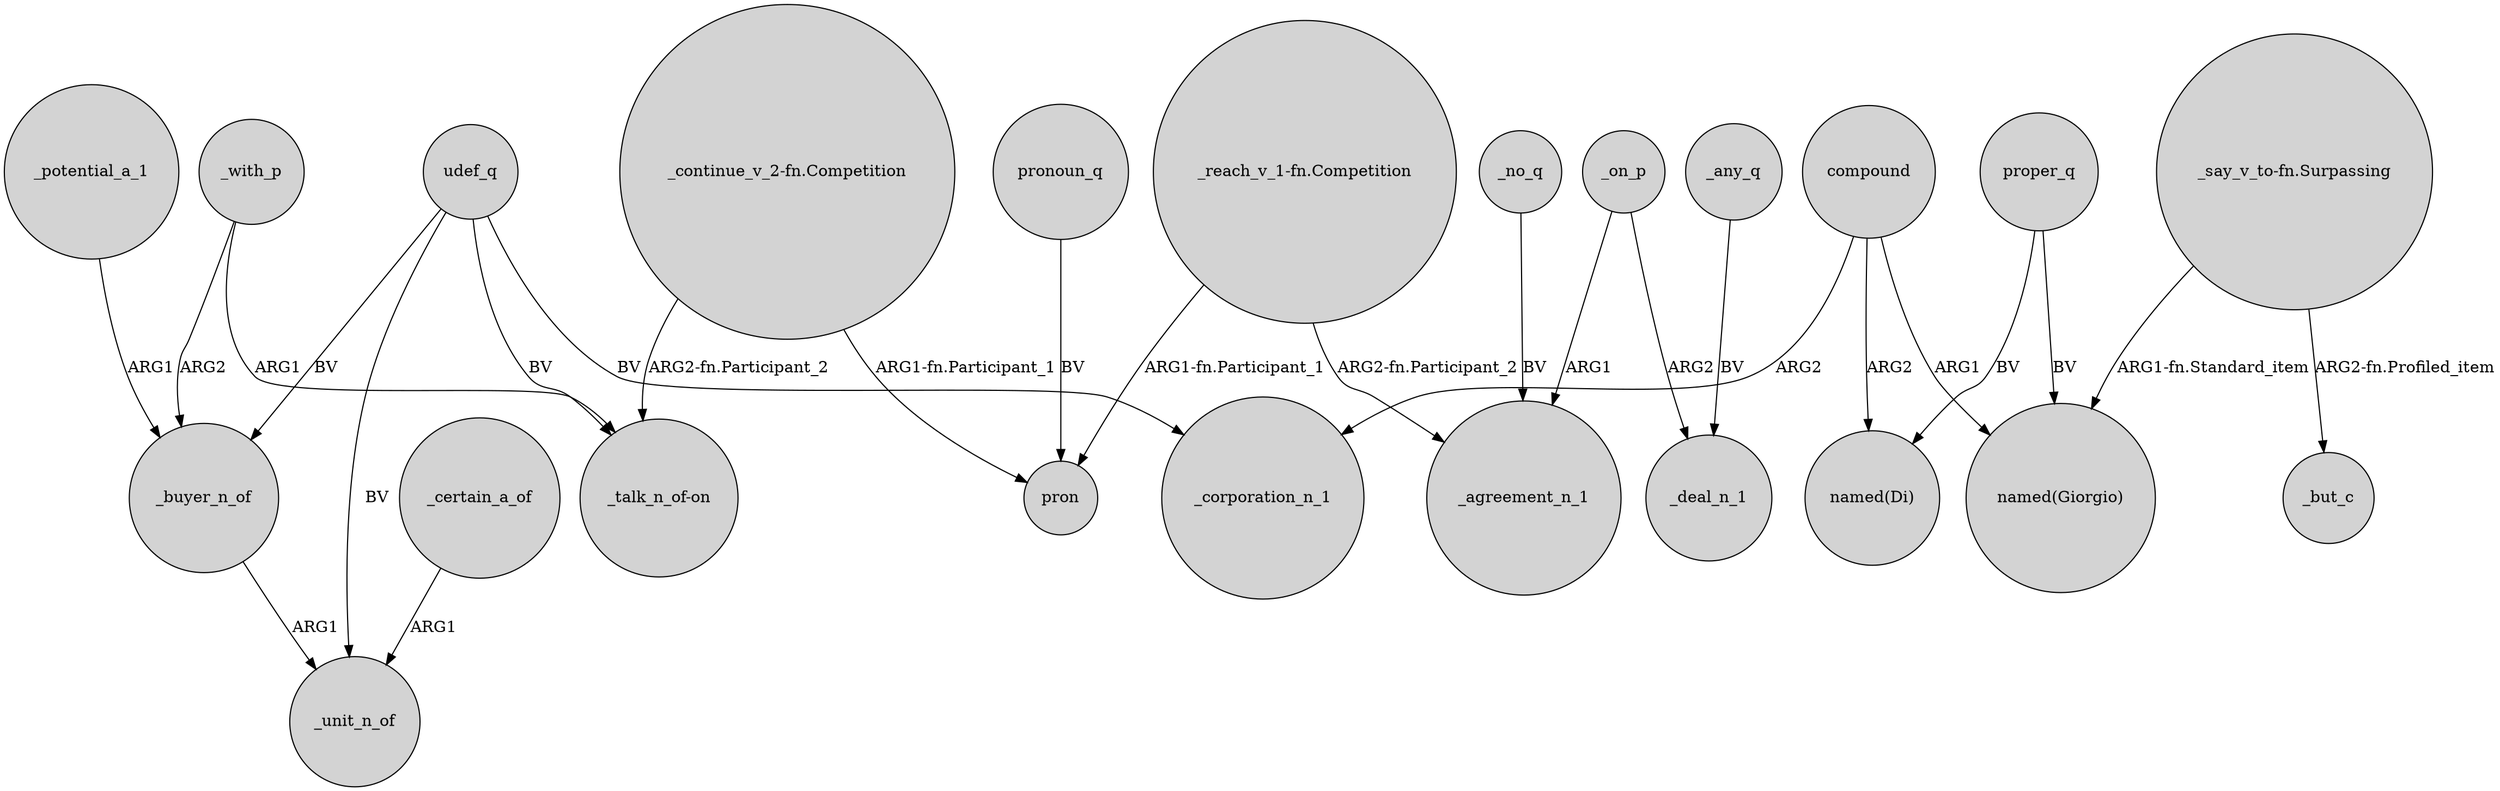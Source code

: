 digraph {
	node [shape=circle style=filled]
	udef_q -> _buyer_n_of [label=BV]
	proper_q -> "named(Di)" [label=BV]
	udef_q -> _unit_n_of [label=BV]
	"_reach_v_1-fn.Competition" -> _agreement_n_1 [label="ARG2-fn.Participant_2"]
	"_say_v_to-fn.Surpassing" -> _but_c [label="ARG2-fn.Profiled_item"]
	"_continue_v_2-fn.Competition" -> pron [label="ARG1-fn.Participant_1"]
	_on_p -> _agreement_n_1 [label=ARG1]
	_no_q -> _agreement_n_1 [label=BV]
	pronoun_q -> pron [label=BV]
	proper_q -> "named(Giorgio)" [label=BV]
	"_continue_v_2-fn.Competition" -> "_talk_n_of-on" [label="ARG2-fn.Participant_2"]
	compound -> "named(Giorgio)" [label=ARG1]
	_any_q -> _deal_n_1 [label=BV]
	"_say_v_to-fn.Surpassing" -> "named(Giorgio)" [label="ARG1-fn.Standard_item"]
	"_reach_v_1-fn.Competition" -> pron [label="ARG1-fn.Participant_1"]
	_buyer_n_of -> _unit_n_of [label=ARG1]
	_with_p -> _buyer_n_of [label=ARG2]
	compound -> _corporation_n_1 [label=ARG2]
	udef_q -> _corporation_n_1 [label=BV]
	_potential_a_1 -> _buyer_n_of [label=ARG1]
	_certain_a_of -> _unit_n_of [label=ARG1]
	compound -> "named(Di)" [label=ARG2]
	_on_p -> _deal_n_1 [label=ARG2]
	_with_p -> "_talk_n_of-on" [label=ARG1]
	udef_q -> "_talk_n_of-on" [label=BV]
}
